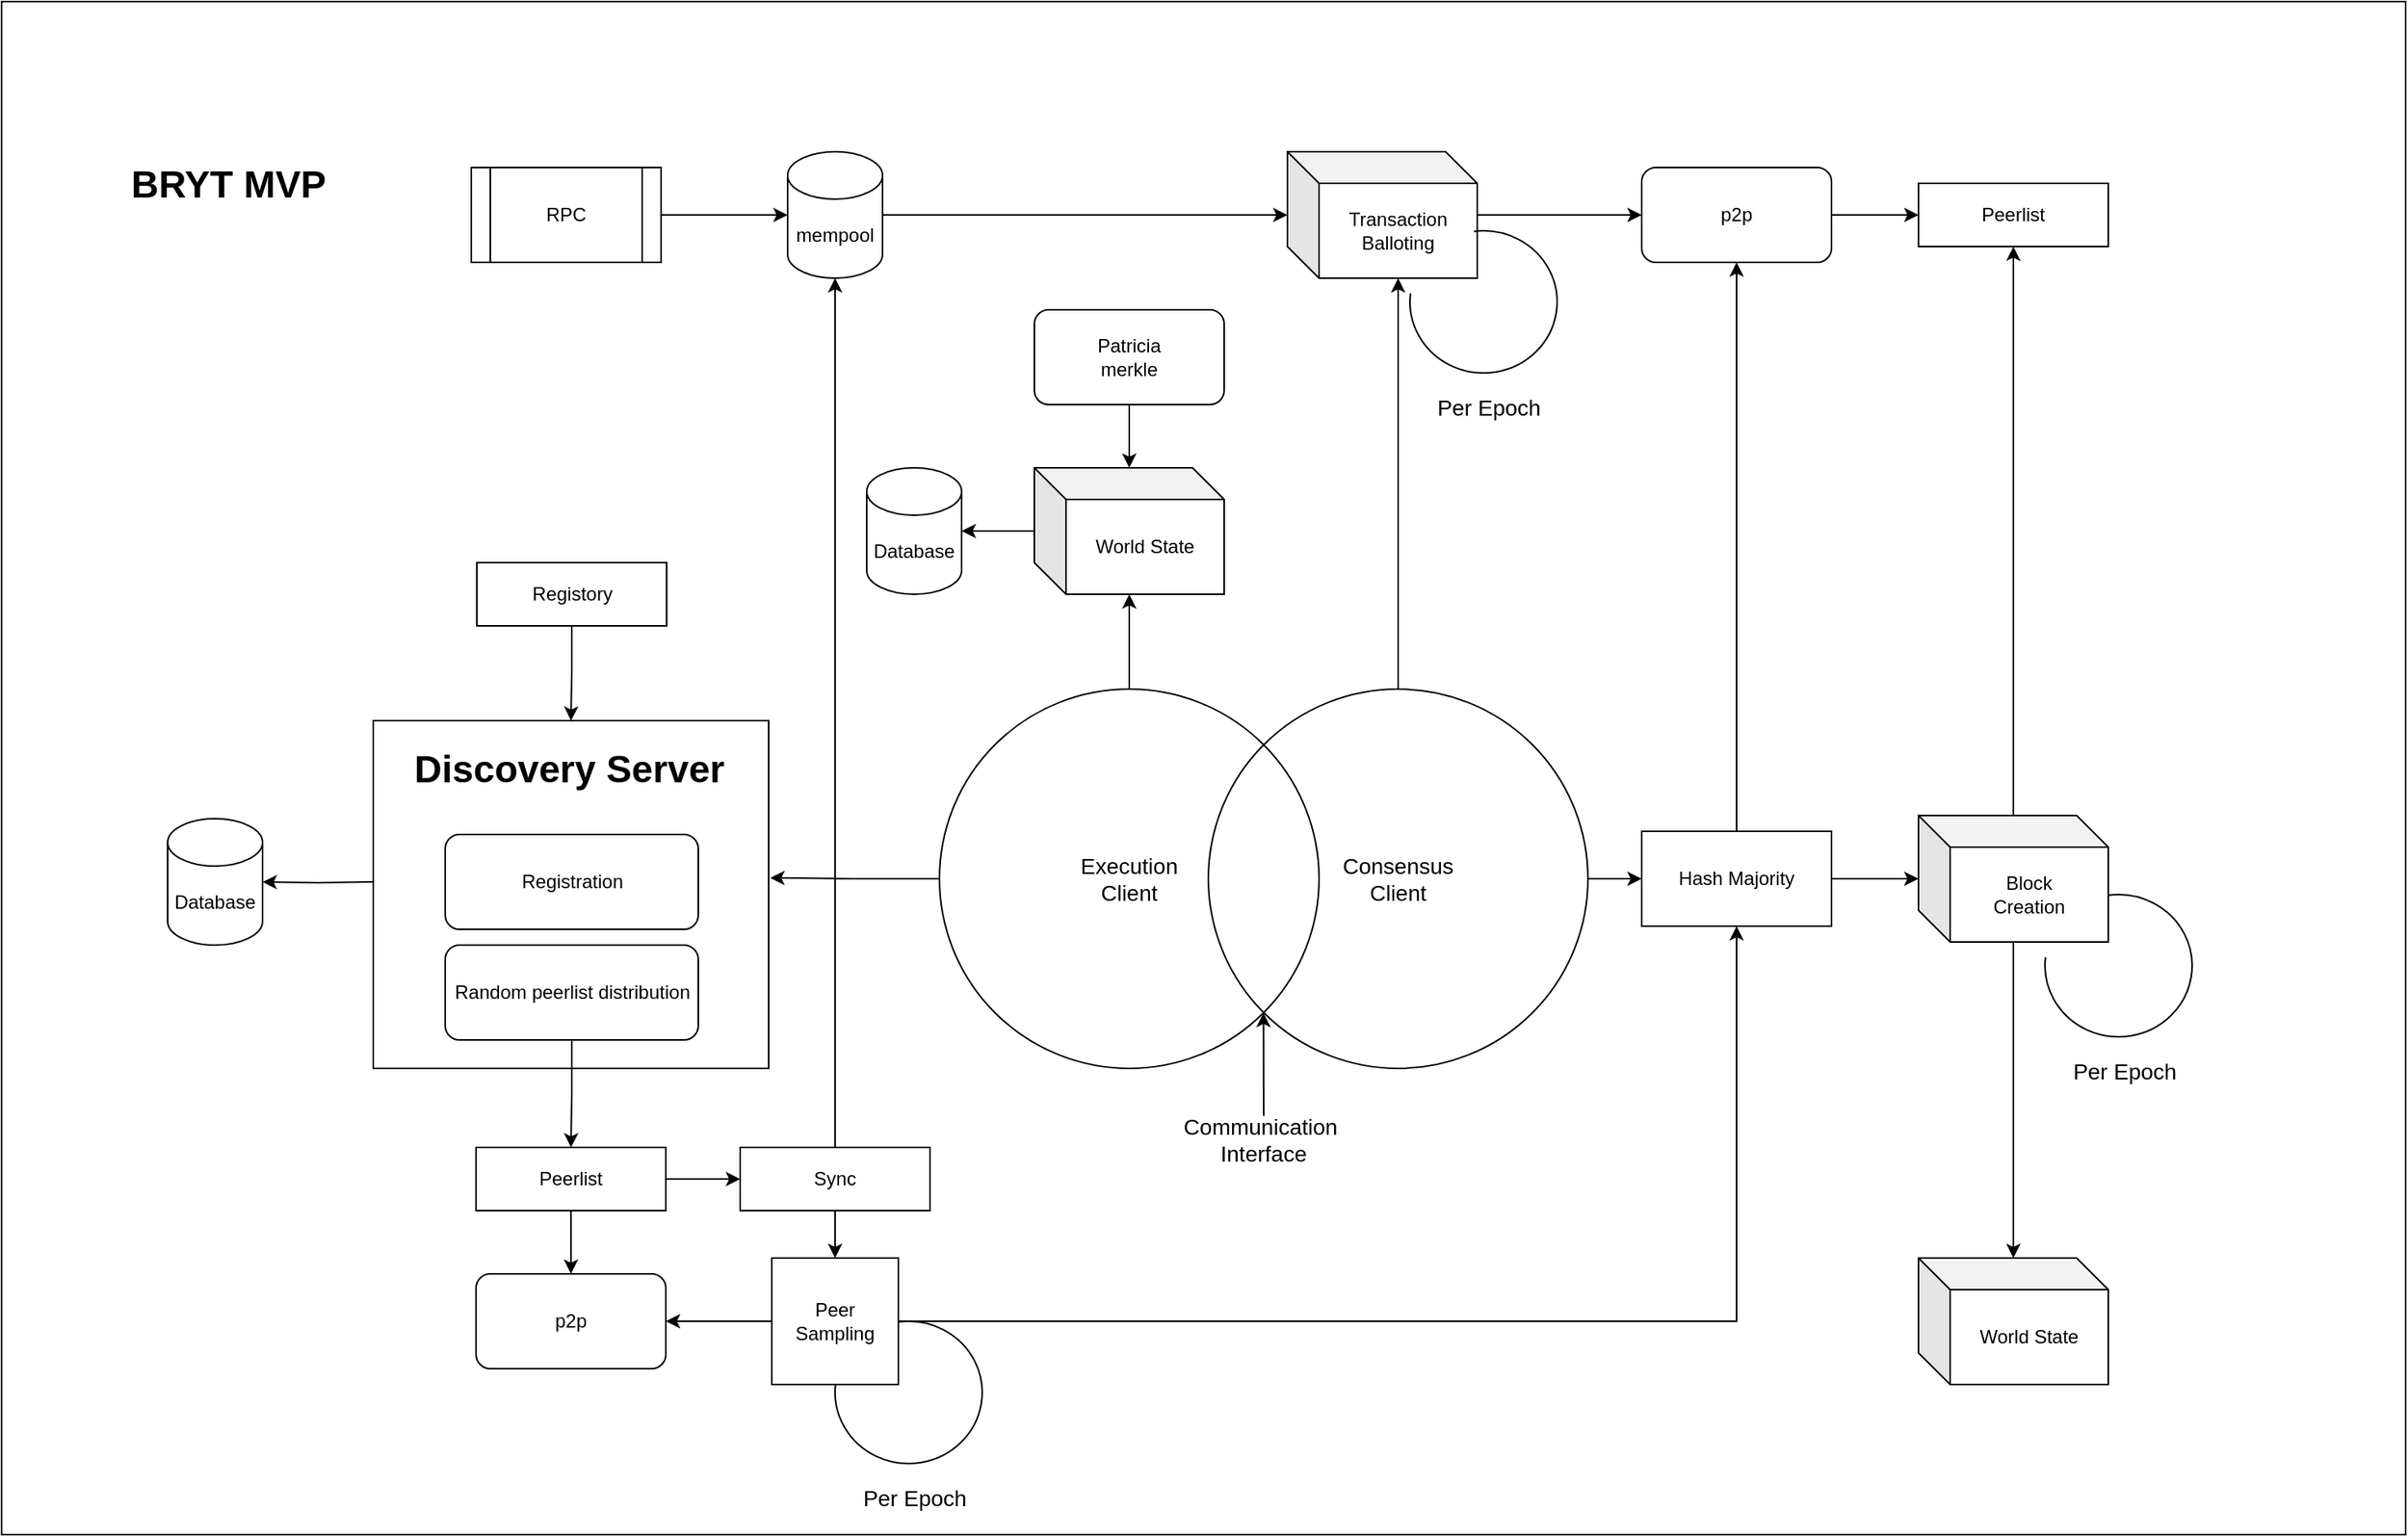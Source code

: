 <mxfile version="24.4.6" type="github">
  <diagram name="Page-1" id="kQMQTXATmenSAZyp5msM">
    <mxGraphModel dx="4240" dy="1810" grid="1" gridSize="10" guides="1" tooltips="1" connect="1" arrows="1" fold="1" page="1" pageScale="1" pageWidth="850" pageHeight="1100" math="0" shadow="0">
      <root>
        <mxCell id="0" />
        <mxCell id="1" parent="0" />
        <mxCell id="oUvKnUqJZTMTFXycQhW--68" value="" style="rounded=0;whiteSpace=wrap;html=1;" parent="1" vertex="1">
          <mxGeometry x="-760" y="65" width="1520" height="970" as="geometry" />
        </mxCell>
        <mxCell id="oUvKnUqJZTMTFXycQhW--55" style="edgeStyle=orthogonalEdgeStyle;rounded=0;orthogonalLoop=1;jettySize=auto;html=1;" parent="1" source="oUvKnUqJZTMTFXycQhW--2" target="oUvKnUqJZTMTFXycQhW--54" edge="1">
          <mxGeometry relative="1" as="geometry" />
        </mxCell>
        <mxCell id="oUvKnUqJZTMTFXycQhW--2" value="&lt;font style=&quot;font-size: 14px;&quot;&gt;Consensus&lt;/font&gt;&lt;div style=&quot;font-size: 14px;&quot;&gt;&lt;font style=&quot;font-size: 14px;&quot;&gt;Client&lt;/font&gt;&lt;/div&gt;" style="ellipse;whiteSpace=wrap;html=1;aspect=fixed;fillColor=none;" parent="1" vertex="1">
          <mxGeometry x="3" y="500" width="240" height="240" as="geometry" />
        </mxCell>
        <mxCell id="oUvKnUqJZTMTFXycQhW--47" style="edgeStyle=orthogonalEdgeStyle;rounded=0;orthogonalLoop=1;jettySize=auto;html=1;entryX=0.5;entryY=0;entryDx=0;entryDy=0;endArrow=none;endFill=0;" parent="1" source="oUvKnUqJZTMTFXycQhW--1" target="oUvKnUqJZTMTFXycQhW--46" edge="1">
          <mxGeometry relative="1" as="geometry" />
        </mxCell>
        <mxCell id="efIlXKtAPlT8yFfTsTMv-31" value="" style="edgeStyle=orthogonalEdgeStyle;rounded=0;orthogonalLoop=1;jettySize=auto;html=1;" parent="1" source="oUvKnUqJZTMTFXycQhW--1" target="efIlXKtAPlT8yFfTsTMv-26" edge="1">
          <mxGeometry relative="1" as="geometry" />
        </mxCell>
        <mxCell id="oUvKnUqJZTMTFXycQhW--1" value="&lt;font style=&quot;font-size: 14px;&quot;&gt;Execution&lt;br&gt;Client&lt;/font&gt;" style="ellipse;whiteSpace=wrap;html=1;aspect=fixed;fillColor=none;" parent="1" vertex="1">
          <mxGeometry x="-167" y="500" width="240" height="240" as="geometry" />
        </mxCell>
        <mxCell id="oUvKnUqJZTMTFXycQhW--4" value="" style="endArrow=classic;html=1;rounded=0;entryX=1;entryY=1;entryDx=0;entryDy=0;" parent="1" target="oUvKnUqJZTMTFXycQhW--1" edge="1">
          <mxGeometry width="50" height="50" relative="1" as="geometry">
            <mxPoint x="38" y="770" as="sourcePoint" />
            <mxPoint x="83" y="780" as="targetPoint" />
          </mxGeometry>
        </mxCell>
        <mxCell id="oUvKnUqJZTMTFXycQhW--5" value="&lt;font style=&quot;font-size: 14px;&quot;&gt;Communication&amp;nbsp; Interface&lt;/font&gt;" style="text;html=1;align=center;verticalAlign=middle;whiteSpace=wrap;rounded=0;" parent="1" vertex="1">
          <mxGeometry x="8" y="770" width="60" height="30" as="geometry" />
        </mxCell>
        <mxCell id="oUvKnUqJZTMTFXycQhW--11" value="" style="edgeStyle=orthogonalEdgeStyle;rounded=0;orthogonalLoop=1;jettySize=auto;html=1;" parent="1" target="oUvKnUqJZTMTFXycQhW--10" edge="1">
          <mxGeometry relative="1" as="geometry">
            <mxPoint x="-525" y="622" as="sourcePoint" />
          </mxGeometry>
        </mxCell>
        <mxCell id="oUvKnUqJZTMTFXycQhW--10" value="Database" style="shape=cylinder3;whiteSpace=wrap;html=1;boundedLbl=1;backgroundOutline=1;size=15;" parent="1" vertex="1">
          <mxGeometry x="-655" y="582" width="60" height="80" as="geometry" />
        </mxCell>
        <mxCell id="efIlXKtAPlT8yFfTsTMv-42" style="edgeStyle=orthogonalEdgeStyle;rounded=0;orthogonalLoop=1;jettySize=auto;html=1;entryX=0.5;entryY=0;entryDx=0;entryDy=0;" parent="1" source="oUvKnUqJZTMTFXycQhW--12" target="efIlXKtAPlT8yFfTsTMv-1" edge="1">
          <mxGeometry relative="1" as="geometry" />
        </mxCell>
        <mxCell id="oUvKnUqJZTMTFXycQhW--12" value="Registory" style="whiteSpace=wrap;html=1;fillColor=none;" parent="1" vertex="1">
          <mxGeometry x="-459.5" y="420" width="120" height="40" as="geometry" />
        </mxCell>
        <mxCell id="oUvKnUqJZTMTFXycQhW--37" style="edgeStyle=orthogonalEdgeStyle;rounded=0;orthogonalLoop=1;jettySize=auto;html=1;entryX=0.5;entryY=0;entryDx=0;entryDy=0;" parent="1" source="oUvKnUqJZTMTFXycQhW--13" target="oUvKnUqJZTMTFXycQhW--35" edge="1">
          <mxGeometry relative="1" as="geometry" />
        </mxCell>
        <mxCell id="oUvKnUqJZTMTFXycQhW--53" value="" style="edgeStyle=orthogonalEdgeStyle;rounded=0;orthogonalLoop=1;jettySize=auto;html=1;" parent="1" source="oUvKnUqJZTMTFXycQhW--13" target="oUvKnUqJZTMTFXycQhW--46" edge="1">
          <mxGeometry relative="1" as="geometry" />
        </mxCell>
        <mxCell id="oUvKnUqJZTMTFXycQhW--13" value="Peerlist" style="whiteSpace=wrap;html=1;fillColor=none;" parent="1" vertex="1">
          <mxGeometry x="-460" y="790" width="120" height="40" as="geometry" />
        </mxCell>
        <mxCell id="oUvKnUqJZTMTFXycQhW--21" style="edgeStyle=orthogonalEdgeStyle;rounded=0;orthogonalLoop=1;jettySize=auto;html=1;entryX=0.5;entryY=1;entryDx=0;entryDy=0;entryPerimeter=0;" parent="1" source="oUvKnUqJZTMTFXycQhW--1" target="oUvKnUqJZTMTFXycQhW--31" edge="1">
          <mxGeometry relative="1" as="geometry">
            <mxPoint x="-233" y="370" as="targetPoint" />
          </mxGeometry>
        </mxCell>
        <mxCell id="oUvKnUqJZTMTFXycQhW--24" value="RPC" style="shape=process;whiteSpace=wrap;html=1;backgroundOutline=1;" parent="1" vertex="1">
          <mxGeometry x="-463" y="170" width="120" height="60" as="geometry" />
        </mxCell>
        <mxCell id="oUvKnUqJZTMTFXycQhW--31" value="mempool" style="shape=cylinder3;whiteSpace=wrap;html=1;boundedLbl=1;backgroundOutline=1;size=15;" parent="1" vertex="1">
          <mxGeometry x="-263" y="160" width="60" height="80" as="geometry" />
        </mxCell>
        <mxCell id="oUvKnUqJZTMTFXycQhW--36" value="" style="edgeStyle=orthogonalEdgeStyle;rounded=0;orthogonalLoop=1;jettySize=auto;html=1;" parent="1" source="oUvKnUqJZTMTFXycQhW--33" target="oUvKnUqJZTMTFXycQhW--35" edge="1">
          <mxGeometry relative="1" as="geometry" />
        </mxCell>
        <mxCell id="oUvKnUqJZTMTFXycQhW--64" style="edgeStyle=orthogonalEdgeStyle;rounded=0;orthogonalLoop=1;jettySize=auto;html=1;entryX=0.5;entryY=1;entryDx=0;entryDy=0;" parent="1" source="oUvKnUqJZTMTFXycQhW--33" target="oUvKnUqJZTMTFXycQhW--54" edge="1">
          <mxGeometry relative="1" as="geometry" />
        </mxCell>
        <mxCell id="oUvKnUqJZTMTFXycQhW--33" value="Peer&lt;br&gt;Sampling" style="whiteSpace=wrap;html=1;aspect=fixed;" parent="1" vertex="1">
          <mxGeometry x="-273" y="860" width="80" height="80" as="geometry" />
        </mxCell>
        <mxCell id="oUvKnUqJZTMTFXycQhW--35" value="p2p" style="rounded=1;whiteSpace=wrap;html=1;" parent="1" vertex="1">
          <mxGeometry x="-460" y="870" width="120" height="60" as="geometry" />
        </mxCell>
        <mxCell id="oUvKnUqJZTMTFXycQhW--38" value="" style="verticalLabelPosition=bottom;verticalAlign=top;html=1;shape=mxgraph.basic.arc;startAngle=0.979;endAngle=0.769;" parent="1" vertex="1">
          <mxGeometry x="-233" y="900" width="93" height="90" as="geometry" />
        </mxCell>
        <mxCell id="oUvKnUqJZTMTFXycQhW--39" value="&lt;font style=&quot;font-size: 14px;&quot;&gt;Per Epoch&lt;/font&gt;" style="text;html=1;align=center;verticalAlign=middle;whiteSpace=wrap;rounded=0;" parent="1" vertex="1">
          <mxGeometry x="-226.5" y="997" width="87" height="30" as="geometry" />
        </mxCell>
        <mxCell id="oUvKnUqJZTMTFXycQhW--48" style="edgeStyle=orthogonalEdgeStyle;rounded=0;orthogonalLoop=1;jettySize=auto;html=1;" parent="1" source="oUvKnUqJZTMTFXycQhW--46" target="oUvKnUqJZTMTFXycQhW--33" edge="1">
          <mxGeometry relative="1" as="geometry" />
        </mxCell>
        <mxCell id="oUvKnUqJZTMTFXycQhW--46" value="Sync" style="whiteSpace=wrap;html=1;fillColor=none;" parent="1" vertex="1">
          <mxGeometry x="-293" y="790" width="120" height="40" as="geometry" />
        </mxCell>
        <mxCell id="oUvKnUqJZTMTFXycQhW--57" style="edgeStyle=orthogonalEdgeStyle;rounded=0;orthogonalLoop=1;jettySize=auto;html=1;" parent="1" source="oUvKnUqJZTMTFXycQhW--49" target="oUvKnUqJZTMTFXycQhW--56" edge="1">
          <mxGeometry relative="1" as="geometry" />
        </mxCell>
        <mxCell id="oUvKnUqJZTMTFXycQhW--49" value="Transaction&lt;br&gt;Balloting" style="shape=cube;whiteSpace=wrap;html=1;boundedLbl=1;backgroundOutline=1;darkOpacity=0.05;darkOpacity2=0.1;" parent="1" vertex="1">
          <mxGeometry x="53" y="160" width="120" height="80" as="geometry" />
        </mxCell>
        <mxCell id="oUvKnUqJZTMTFXycQhW--50" style="edgeStyle=orthogonalEdgeStyle;rounded=0;orthogonalLoop=1;jettySize=auto;html=1;entryX=0;entryY=0;entryDx=70;entryDy=80;entryPerimeter=0;" parent="1" source="oUvKnUqJZTMTFXycQhW--2" target="oUvKnUqJZTMTFXycQhW--49" edge="1">
          <mxGeometry relative="1" as="geometry" />
        </mxCell>
        <mxCell id="oUvKnUqJZTMTFXycQhW--52" style="edgeStyle=orthogonalEdgeStyle;rounded=0;orthogonalLoop=1;jettySize=auto;html=1;entryX=0;entryY=0.5;entryDx=0;entryDy=0;entryPerimeter=0;" parent="1" source="oUvKnUqJZTMTFXycQhW--31" target="oUvKnUqJZTMTFXycQhW--49" edge="1">
          <mxGeometry relative="1" as="geometry">
            <Array as="points">
              <mxPoint x="-103" y="200" />
            </Array>
          </mxGeometry>
        </mxCell>
        <mxCell id="oUvKnUqJZTMTFXycQhW--60" style="edgeStyle=orthogonalEdgeStyle;rounded=0;orthogonalLoop=1;jettySize=auto;html=1;entryX=0.5;entryY=1;entryDx=0;entryDy=0;" parent="1" source="oUvKnUqJZTMTFXycQhW--54" target="oUvKnUqJZTMTFXycQhW--56" edge="1">
          <mxGeometry relative="1" as="geometry" />
        </mxCell>
        <mxCell id="oUvKnUqJZTMTFXycQhW--62" value="" style="edgeStyle=orthogonalEdgeStyle;rounded=0;orthogonalLoop=1;jettySize=auto;html=1;" parent="1" source="oUvKnUqJZTMTFXycQhW--54" target="oUvKnUqJZTMTFXycQhW--61" edge="1">
          <mxGeometry relative="1" as="geometry" />
        </mxCell>
        <mxCell id="oUvKnUqJZTMTFXycQhW--54" value="Hash Majority" style="whiteSpace=wrap;html=1;fillColor=none;" parent="1" vertex="1">
          <mxGeometry x="277" y="590" width="120" height="60" as="geometry" />
        </mxCell>
        <mxCell id="oUvKnUqJZTMTFXycQhW--59" value="" style="edgeStyle=orthogonalEdgeStyle;rounded=0;orthogonalLoop=1;jettySize=auto;html=1;" parent="1" source="oUvKnUqJZTMTFXycQhW--56" target="oUvKnUqJZTMTFXycQhW--58" edge="1">
          <mxGeometry relative="1" as="geometry" />
        </mxCell>
        <mxCell id="oUvKnUqJZTMTFXycQhW--56" value="p2p" style="rounded=1;whiteSpace=wrap;html=1;" parent="1" vertex="1">
          <mxGeometry x="277" y="170" width="120" height="60" as="geometry" />
        </mxCell>
        <mxCell id="oUvKnUqJZTMTFXycQhW--58" value="Peerlist" style="whiteSpace=wrap;html=1;fillColor=none;" parent="1" vertex="1">
          <mxGeometry x="452" y="180" width="120" height="40" as="geometry" />
        </mxCell>
        <mxCell id="oUvKnUqJZTMTFXycQhW--63" style="edgeStyle=orthogonalEdgeStyle;rounded=0;orthogonalLoop=1;jettySize=auto;html=1;entryX=0.5;entryY=1;entryDx=0;entryDy=0;" parent="1" source="oUvKnUqJZTMTFXycQhW--61" target="oUvKnUqJZTMTFXycQhW--58" edge="1">
          <mxGeometry relative="1" as="geometry" />
        </mxCell>
        <mxCell id="oUvKnUqJZTMTFXycQhW--66" style="edgeStyle=orthogonalEdgeStyle;rounded=0;orthogonalLoop=1;jettySize=auto;html=1;" parent="1" source="oUvKnUqJZTMTFXycQhW--61" target="oUvKnUqJZTMTFXycQhW--65" edge="1">
          <mxGeometry relative="1" as="geometry" />
        </mxCell>
        <mxCell id="oUvKnUqJZTMTFXycQhW--61" value="Block&lt;br&gt;Creation" style="shape=cube;whiteSpace=wrap;html=1;boundedLbl=1;backgroundOutline=1;darkOpacity=0.05;darkOpacity2=0.1;" parent="1" vertex="1">
          <mxGeometry x="452" y="580" width="120" height="80" as="geometry" />
        </mxCell>
        <mxCell id="oUvKnUqJZTMTFXycQhW--65" value="World State" style="shape=cube;whiteSpace=wrap;html=1;boundedLbl=1;backgroundOutline=1;darkOpacity=0.05;darkOpacity2=0.1;" parent="1" vertex="1">
          <mxGeometry x="452" y="860" width="120" height="80" as="geometry" />
        </mxCell>
        <mxCell id="oUvKnUqJZTMTFXycQhW--69" value="&lt;h1 style=&quot;margin-top: 0px;&quot;&gt;&lt;span style=&quot;background-color: initial;&quot;&gt;BRYT MVP&lt;/span&gt;&lt;br&gt;&lt;/h1&gt;" style="text;html=1;whiteSpace=wrap;overflow=hidden;rounded=0;" parent="1" vertex="1">
          <mxGeometry x="-680" y="160" width="180" height="50" as="geometry" />
        </mxCell>
        <mxCell id="efIlXKtAPlT8yFfTsTMv-1" value="" style="rounded=0;whiteSpace=wrap;html=1;" parent="1" vertex="1">
          <mxGeometry x="-525" y="520" width="250" height="220" as="geometry" />
        </mxCell>
        <mxCell id="efIlXKtAPlT8yFfTsTMv-2" value="&lt;h1 style=&quot;margin-top: 0px;&quot;&gt;Discovery Server&lt;/h1&gt;" style="text;html=1;whiteSpace=wrap;overflow=hidden;rounded=0;" parent="1" vertex="1">
          <mxGeometry x="-501" y="530" width="203" height="40" as="geometry" />
        </mxCell>
        <mxCell id="efIlXKtAPlT8yFfTsTMv-3" value="Registration" style="rounded=1;whiteSpace=wrap;html=1;" parent="1" vertex="1">
          <mxGeometry x="-479.5" y="592" width="160" height="60" as="geometry" />
        </mxCell>
        <mxCell id="efIlXKtAPlT8yFfTsTMv-43" value="" style="edgeStyle=orthogonalEdgeStyle;rounded=0;orthogonalLoop=1;jettySize=auto;html=1;" parent="1" source="efIlXKtAPlT8yFfTsTMv-4" target="oUvKnUqJZTMTFXycQhW--13" edge="1">
          <mxGeometry relative="1" as="geometry" />
        </mxCell>
        <mxCell id="efIlXKtAPlT8yFfTsTMv-4" value="Random peerlist distribution" style="rounded=1;whiteSpace=wrap;html=1;" parent="1" vertex="1">
          <mxGeometry x="-479.5" y="662" width="160" height="60" as="geometry" />
        </mxCell>
        <mxCell id="efIlXKtAPlT8yFfTsTMv-25" value="" style="edgeStyle=orthogonalEdgeStyle;rounded=0;orthogonalLoop=1;jettySize=auto;html=1;" parent="1" source="efIlXKtAPlT8yFfTsTMv-26" target="efIlXKtAPlT8yFfTsTMv-29" edge="1">
          <mxGeometry relative="1" as="geometry" />
        </mxCell>
        <mxCell id="efIlXKtAPlT8yFfTsTMv-26" value="World State" style="shape=cube;whiteSpace=wrap;html=1;boundedLbl=1;backgroundOutline=1;darkOpacity=0.05;darkOpacity2=0.1;" parent="1" vertex="1">
          <mxGeometry x="-107" y="360" width="120" height="80" as="geometry" />
        </mxCell>
        <mxCell id="efIlXKtAPlT8yFfTsTMv-27" value="" style="edgeStyle=orthogonalEdgeStyle;rounded=0;orthogonalLoop=1;jettySize=auto;html=1;" parent="1" source="efIlXKtAPlT8yFfTsTMv-28" target="efIlXKtAPlT8yFfTsTMv-26" edge="1">
          <mxGeometry relative="1" as="geometry" />
        </mxCell>
        <mxCell id="efIlXKtAPlT8yFfTsTMv-28" value="Patricia&lt;br&gt;merkle" style="rounded=1;whiteSpace=wrap;html=1;" parent="1" vertex="1">
          <mxGeometry x="-107" y="260" width="120" height="60" as="geometry" />
        </mxCell>
        <mxCell id="efIlXKtAPlT8yFfTsTMv-29" value="Database" style="shape=cylinder3;whiteSpace=wrap;html=1;boundedLbl=1;backgroundOutline=1;size=15;" parent="1" vertex="1">
          <mxGeometry x="-213" y="360" width="60" height="80" as="geometry" />
        </mxCell>
        <mxCell id="efIlXKtAPlT8yFfTsTMv-30" style="edgeStyle=orthogonalEdgeStyle;rounded=0;orthogonalLoop=1;jettySize=auto;html=1;entryX=0;entryY=0.5;entryDx=0;entryDy=0;entryPerimeter=0;" parent="1" source="oUvKnUqJZTMTFXycQhW--24" target="oUvKnUqJZTMTFXycQhW--31" edge="1">
          <mxGeometry relative="1" as="geometry" />
        </mxCell>
        <mxCell id="efIlXKtAPlT8yFfTsTMv-35" value="" style="verticalLabelPosition=bottom;verticalAlign=top;html=1;shape=mxgraph.basic.arc;startAngle=0.979;endAngle=0.769;" parent="1" vertex="1">
          <mxGeometry x="532" y="630" width="93" height="90" as="geometry" />
        </mxCell>
        <mxCell id="efIlXKtAPlT8yFfTsTMv-36" value="&lt;font style=&quot;font-size: 14px;&quot;&gt;Per Epoch&lt;/font&gt;" style="text;html=1;align=center;verticalAlign=middle;whiteSpace=wrap;rounded=0;" parent="1" vertex="1">
          <mxGeometry x="538.5" y="727" width="87" height="30" as="geometry" />
        </mxCell>
        <mxCell id="efIlXKtAPlT8yFfTsTMv-37" value="" style="verticalLabelPosition=bottom;verticalAlign=top;html=1;shape=mxgraph.basic.arc;startAngle=0.979;endAngle=0.769;" parent="1" vertex="1">
          <mxGeometry x="130.5" y="210" width="93" height="90" as="geometry" />
        </mxCell>
        <mxCell id="efIlXKtAPlT8yFfTsTMv-38" value="&lt;font style=&quot;font-size: 14px;&quot;&gt;Per Epoch&lt;/font&gt;" style="text;html=1;align=center;verticalAlign=middle;whiteSpace=wrap;rounded=0;" parent="1" vertex="1">
          <mxGeometry x="136.5" y="307" width="87" height="30" as="geometry" />
        </mxCell>
        <mxCell id="efIlXKtAPlT8yFfTsTMv-39" style="edgeStyle=orthogonalEdgeStyle;rounded=0;orthogonalLoop=1;jettySize=auto;html=1;entryX=1.004;entryY=0.452;entryDx=0;entryDy=0;entryPerimeter=0;" parent="1" source="oUvKnUqJZTMTFXycQhW--1" target="efIlXKtAPlT8yFfTsTMv-1" edge="1">
          <mxGeometry relative="1" as="geometry" />
        </mxCell>
      </root>
    </mxGraphModel>
  </diagram>
</mxfile>

